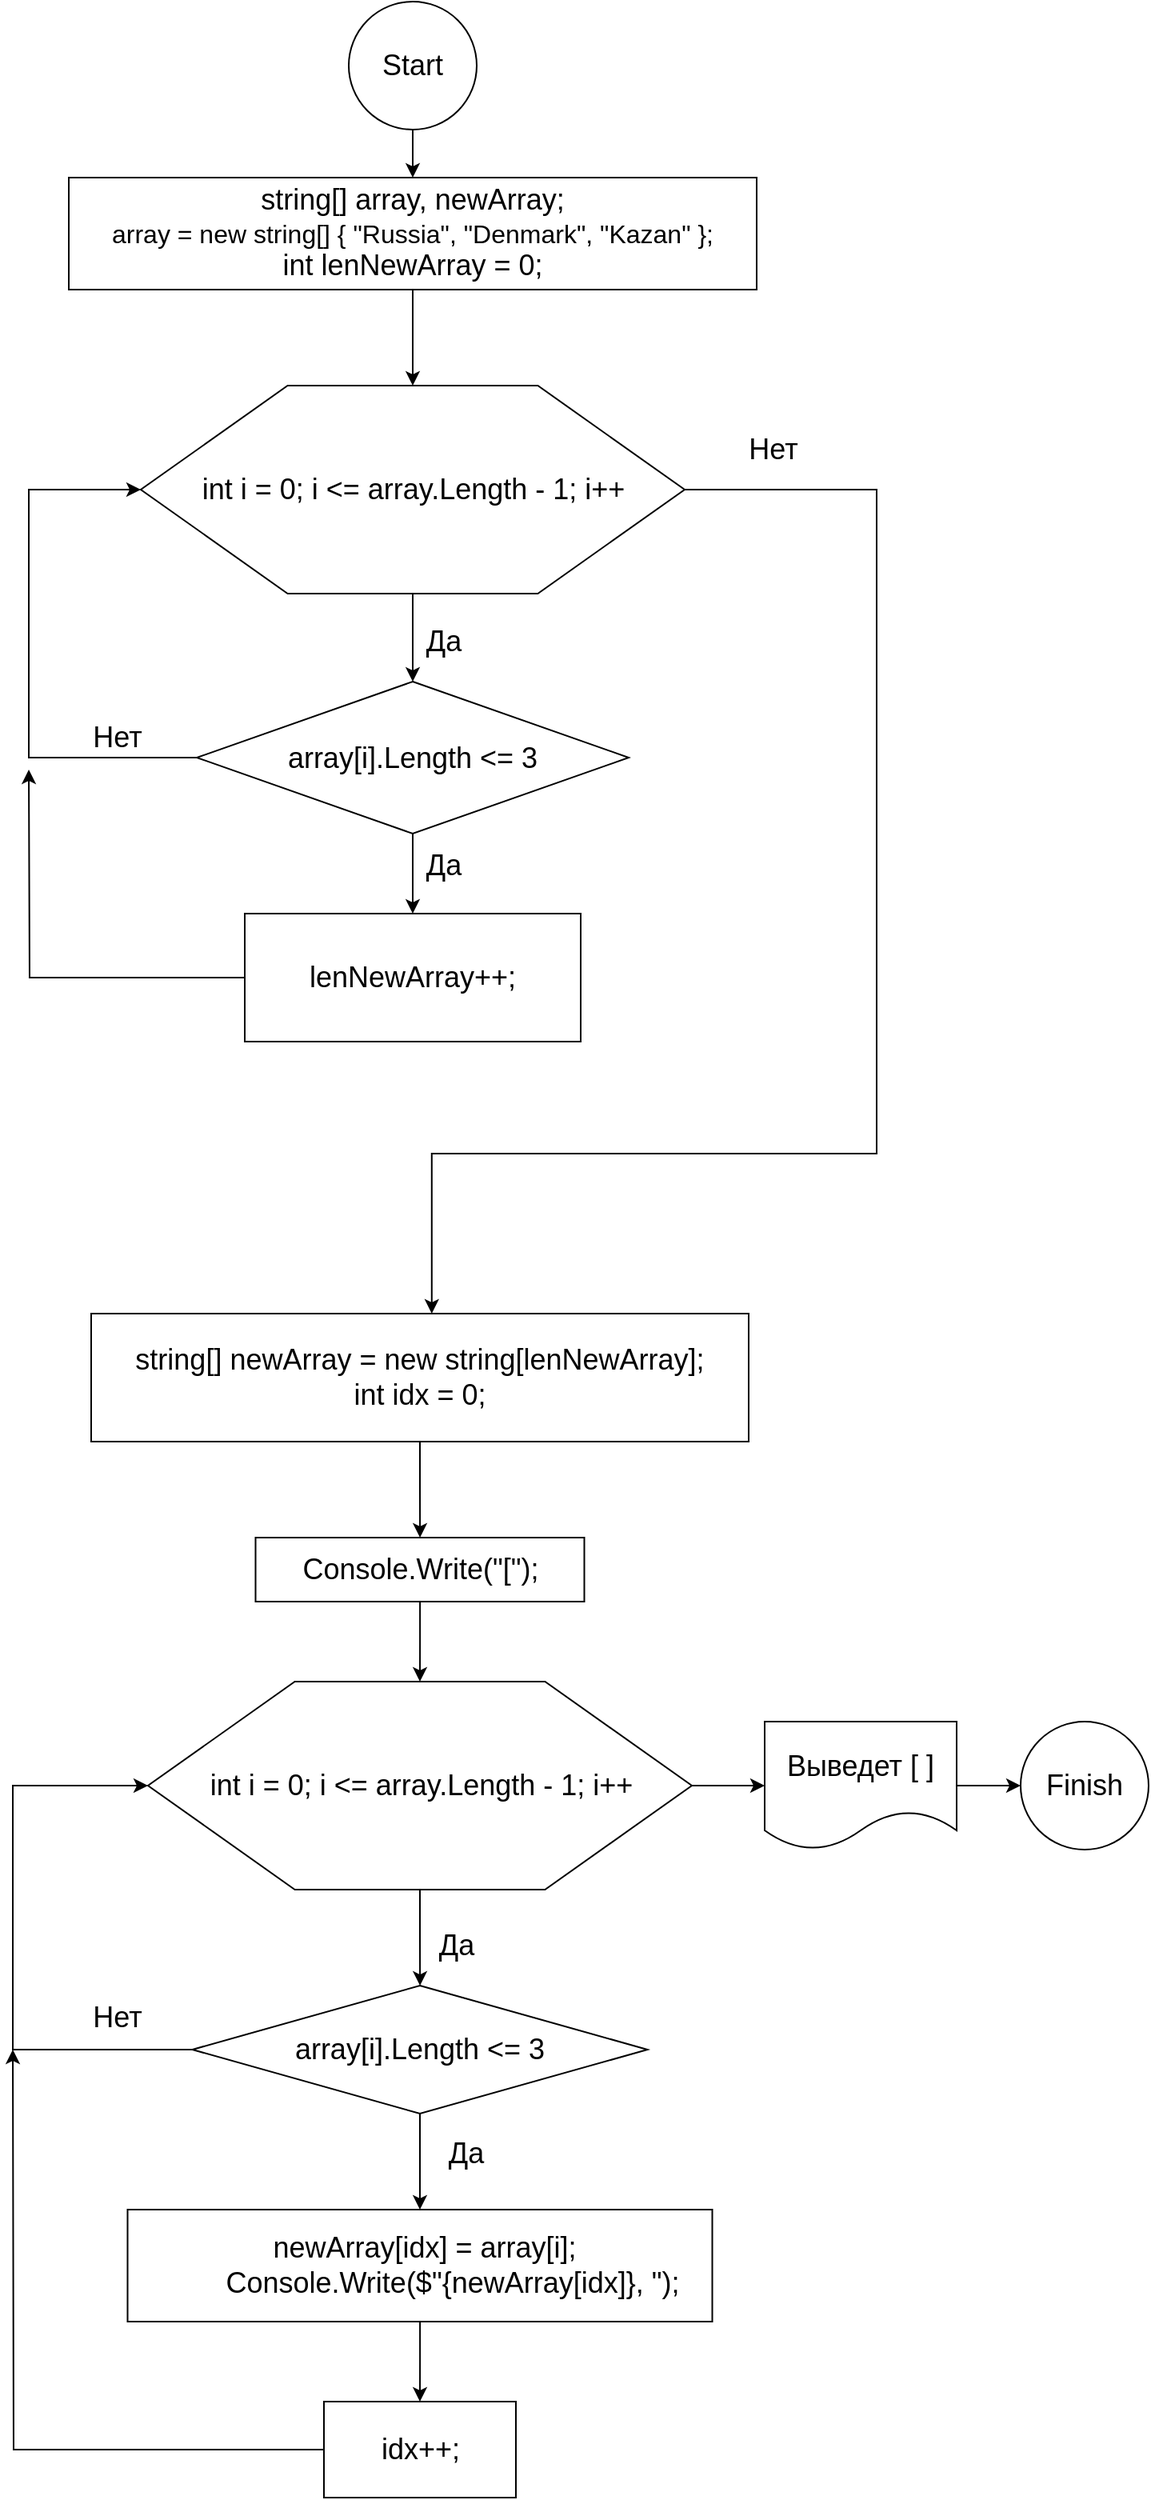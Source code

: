 <mxfile version="24.8.6">
  <diagram id="C5RBs43oDa-KdzZeNtuy" name="Page-1">
    <mxGraphModel dx="1194" dy="716" grid="1" gridSize="10" guides="1" tooltips="1" connect="1" arrows="1" fold="1" page="1" pageScale="1" pageWidth="827" pageHeight="1169" math="0" shadow="0">
      <root>
        <mxCell id="WIyWlLk6GJQsqaUBKTNV-0" />
        <mxCell id="WIyWlLk6GJQsqaUBKTNV-1" parent="WIyWlLk6GJQsqaUBKTNV-0" />
        <mxCell id="3YqaL3FhDLGc0NVvFyrv-4" value="" style="edgeStyle=orthogonalEdgeStyle;rounded=0;orthogonalLoop=1;jettySize=auto;html=1;" edge="1" parent="WIyWlLk6GJQsqaUBKTNV-1" source="3YqaL3FhDLGc0NVvFyrv-0" target="3YqaL3FhDLGc0NVvFyrv-3">
          <mxGeometry relative="1" as="geometry" />
        </mxCell>
        <mxCell id="3YqaL3FhDLGc0NVvFyrv-0" value="&lt;font style=&quot;font-size: 18px;&quot;&gt;Start&lt;/font&gt;" style="ellipse;whiteSpace=wrap;html=1;aspect=fixed;" vertex="1" parent="WIyWlLk6GJQsqaUBKTNV-1">
          <mxGeometry x="269" width="80" height="80" as="geometry" />
        </mxCell>
        <mxCell id="3YqaL3FhDLGc0NVvFyrv-1" value="&lt;font style=&quot;font-size: 18px;&quot;&gt;Finish&lt;/font&gt;" style="ellipse;whiteSpace=wrap;html=1;aspect=fixed;" vertex="1" parent="WIyWlLk6GJQsqaUBKTNV-1">
          <mxGeometry x="689" y="1075" width="80" height="80" as="geometry" />
        </mxCell>
        <mxCell id="3YqaL3FhDLGc0NVvFyrv-33" style="edgeStyle=orthogonalEdgeStyle;rounded=0;orthogonalLoop=1;jettySize=auto;html=1;entryX=0.5;entryY=0;entryDx=0;entryDy=0;fontFamily=Helvetica;fontSize=12;fontColor=default;resizable=1;" edge="1" parent="WIyWlLk6GJQsqaUBKTNV-1" source="3YqaL3FhDLGc0NVvFyrv-3" target="3YqaL3FhDLGc0NVvFyrv-11">
          <mxGeometry relative="1" as="geometry" />
        </mxCell>
        <mxCell id="3YqaL3FhDLGc0NVvFyrv-3" value="&lt;div&gt;&lt;font style=&quot;font-size: 18px;&quot;&gt;string[] array, newArray;&lt;/font&gt;&lt;/div&gt;&lt;div&gt;&lt;font size=&quot;3&quot;&gt;array = new string[] { &quot;Russia&quot;, &quot;Denmark&quot;, &quot;Kazan&quot; };&lt;/font&gt;&lt;/div&gt;&lt;div&gt;&lt;span style=&quot;font-size: 18px;&quot;&gt;int lenNewArray = 0;&lt;/span&gt;&lt;/div&gt;" style="whiteSpace=wrap;html=1;" vertex="1" parent="WIyWlLk6GJQsqaUBKTNV-1">
          <mxGeometry x="94" y="110" width="430" height="70" as="geometry" />
        </mxCell>
        <mxCell id="3YqaL3FhDLGc0NVvFyrv-20" value="" style="edgeStyle=orthogonalEdgeStyle;rounded=0;orthogonalLoop=1;jettySize=auto;html=1;fontFamily=Helvetica;fontSize=12;fontColor=default;resizable=1;" edge="1" parent="WIyWlLk6GJQsqaUBKTNV-1" source="3YqaL3FhDLGc0NVvFyrv-11" target="3YqaL3FhDLGc0NVvFyrv-19">
          <mxGeometry relative="1" as="geometry" />
        </mxCell>
        <object label="&lt;div style=&quot;&quot;&gt;int i = 0; i &amp;lt;= array.Length - 1; i++&lt;/div&gt;" id="3YqaL3FhDLGc0NVvFyrv-11">
          <mxCell style="verticalLabelPosition=middle;verticalAlign=middle;html=1;shape=hexagon;perimeter=hexagonPerimeter2;arcSize=6;size=0.27;movable=1;resizable=1;rotatable=1;deletable=1;editable=1;locked=0;connectable=1;fillColor=none;fontSize=18;labelPosition=center;align=center;" vertex="1" parent="WIyWlLk6GJQsqaUBKTNV-1">
            <mxGeometry x="139" y="240" width="340" height="130" as="geometry" />
          </mxCell>
        </object>
        <mxCell id="3YqaL3FhDLGc0NVvFyrv-15" value="&lt;font style=&quot;font-size: 18px;&quot;&gt;Да&lt;/font&gt;" style="text;html=1;align=center;verticalAlign=middle;resizable=1;points=[];autosize=1;strokeColor=none;fillColor=none;fontFamily=Helvetica;fontSize=12;fontColor=default;" vertex="1" parent="WIyWlLk6GJQsqaUBKTNV-1">
          <mxGeometry x="303" y="380" width="50" height="40" as="geometry" />
        </mxCell>
        <mxCell id="3YqaL3FhDLGc0NVvFyrv-36" style="edgeStyle=orthogonalEdgeStyle;rounded=0;orthogonalLoop=1;jettySize=auto;html=1;fontFamily=Helvetica;fontSize=12;fontColor=default;resizable=1;" edge="1" parent="WIyWlLk6GJQsqaUBKTNV-1" source="3YqaL3FhDLGc0NVvFyrv-16">
          <mxGeometry relative="1" as="geometry">
            <mxPoint x="69" y="480" as="targetPoint" />
          </mxGeometry>
        </mxCell>
        <mxCell id="3YqaL3FhDLGc0NVvFyrv-16" value="lenNewArray++;" style="whiteSpace=wrap;html=1;fontSize=18;fillColor=none;arcSize=6;resizable=1;" vertex="1" parent="WIyWlLk6GJQsqaUBKTNV-1">
          <mxGeometry x="204" y="570" width="210" height="80" as="geometry" />
        </mxCell>
        <mxCell id="3YqaL3FhDLGc0NVvFyrv-18" value="&lt;font style=&quot;font-size: 18px;&quot;&gt;Да&lt;/font&gt;" style="text;html=1;align=center;verticalAlign=middle;resizable=1;points=[];autosize=1;strokeColor=none;fillColor=none;fontFamily=Helvetica;fontSize=12;fontColor=default;" vertex="1" parent="WIyWlLk6GJQsqaUBKTNV-1">
          <mxGeometry x="303" y="520" width="50" height="40" as="geometry" />
        </mxCell>
        <mxCell id="3YqaL3FhDLGc0NVvFyrv-21" value="" style="edgeStyle=orthogonalEdgeStyle;rounded=0;orthogonalLoop=1;jettySize=auto;html=1;fontFamily=Helvetica;fontSize=12;fontColor=default;resizable=1;" edge="1" parent="WIyWlLk6GJQsqaUBKTNV-1" source="3YqaL3FhDLGc0NVvFyrv-19" target="3YqaL3FhDLGc0NVvFyrv-16">
          <mxGeometry relative="1" as="geometry" />
        </mxCell>
        <mxCell id="3YqaL3FhDLGc0NVvFyrv-34" style="edgeStyle=orthogonalEdgeStyle;rounded=0;orthogonalLoop=1;jettySize=auto;html=1;entryX=0;entryY=0.5;entryDx=0;entryDy=0;fontFamily=Helvetica;fontSize=12;fontColor=default;resizable=1;" edge="1" parent="WIyWlLk6GJQsqaUBKTNV-1" source="3YqaL3FhDLGc0NVvFyrv-19" target="3YqaL3FhDLGc0NVvFyrv-11">
          <mxGeometry relative="1" as="geometry">
            <Array as="points">
              <mxPoint x="69" y="473" />
              <mxPoint x="69" y="305" />
            </Array>
          </mxGeometry>
        </mxCell>
        <mxCell id="3YqaL3FhDLGc0NVvFyrv-19" value="&lt;span style=&quot;font-size: 18px; text-wrap-mode: nowrap;&quot;&gt;array[i].Length &amp;lt;= 3&lt;/span&gt;" style="rhombus;whiteSpace=wrap;html=1;strokeColor=default;align=center;verticalAlign=middle;arcSize=6;fontFamily=Helvetica;fontSize=12;fontColor=default;resizable=1;fillColor=none;" vertex="1" parent="WIyWlLk6GJQsqaUBKTNV-1">
          <mxGeometry x="174" y="425" width="270" height="95" as="geometry" />
        </mxCell>
        <mxCell id="3YqaL3FhDLGc0NVvFyrv-24" value="" style="edgeStyle=orthogonalEdgeStyle;rounded=0;orthogonalLoop=1;jettySize=auto;html=1;fontFamily=Helvetica;fontSize=12;fontColor=default;resizable=1;" edge="1" parent="WIyWlLk6GJQsqaUBKTNV-1" source="3YqaL3FhDLGc0NVvFyrv-22" target="3YqaL3FhDLGc0NVvFyrv-23">
          <mxGeometry relative="1" as="geometry" />
        </mxCell>
        <mxCell id="3YqaL3FhDLGc0NVvFyrv-22" value="&lt;font style=&quot;font-size: 18px;&quot;&gt;string[] newArray = new string[lenNewArray];&lt;/font&gt;&lt;div&gt;&lt;font style=&quot;&quot;&gt;&lt;span style=&quot;font-size: 18px;&quot;&gt;int idx = 0;&lt;/span&gt;&lt;/font&gt;&lt;/div&gt;" style="whiteSpace=wrap;html=1;strokeColor=default;align=center;verticalAlign=middle;arcSize=6;fontFamily=Helvetica;fontSize=12;fontColor=default;resizable=1;fillColor=none;" vertex="1" parent="WIyWlLk6GJQsqaUBKTNV-1">
          <mxGeometry x="108" y="820" width="411" height="80" as="geometry" />
        </mxCell>
        <mxCell id="3YqaL3FhDLGc0NVvFyrv-26" value="" style="edgeStyle=orthogonalEdgeStyle;rounded=0;orthogonalLoop=1;jettySize=auto;html=1;fontFamily=Helvetica;fontSize=12;fontColor=default;resizable=1;" edge="1" parent="WIyWlLk6GJQsqaUBKTNV-1" source="3YqaL3FhDLGc0NVvFyrv-23" target="3YqaL3FhDLGc0NVvFyrv-25">
          <mxGeometry relative="1" as="geometry" />
        </mxCell>
        <mxCell id="3YqaL3FhDLGc0NVvFyrv-23" value="&lt;font style=&quot;font-size: 18px;&quot;&gt;Console.Write(&quot;[&quot;);&lt;/font&gt;" style="whiteSpace=wrap;html=1;fillColor=none;arcSize=6;resizable=1;" vertex="1" parent="WIyWlLk6GJQsqaUBKTNV-1">
          <mxGeometry x="210.75" y="960" width="205.5" height="40" as="geometry" />
        </mxCell>
        <mxCell id="3YqaL3FhDLGc0NVvFyrv-28" value="" style="edgeStyle=orthogonalEdgeStyle;rounded=0;orthogonalLoop=1;jettySize=auto;html=1;fontFamily=Helvetica;fontSize=12;fontColor=default;resizable=1;" edge="1" parent="WIyWlLk6GJQsqaUBKTNV-1" source="3YqaL3FhDLGc0NVvFyrv-25" target="3YqaL3FhDLGc0NVvFyrv-27">
          <mxGeometry relative="1" as="geometry" />
        </mxCell>
        <mxCell id="3YqaL3FhDLGc0NVvFyrv-51" value="" style="edgeStyle=orthogonalEdgeStyle;rounded=0;orthogonalLoop=1;jettySize=auto;html=1;fontFamily=Helvetica;fontSize=12;fontColor=default;resizable=1;" edge="1" parent="WIyWlLk6GJQsqaUBKTNV-1" source="3YqaL3FhDLGc0NVvFyrv-25" target="3YqaL3FhDLGc0NVvFyrv-50">
          <mxGeometry relative="1" as="geometry" />
        </mxCell>
        <object label="&lt;div style=&quot;&quot;&gt;int i = 0; i &amp;lt;= array.Length - 1; i++&lt;/div&gt;" id="3YqaL3FhDLGc0NVvFyrv-25">
          <mxCell style="verticalLabelPosition=middle;verticalAlign=middle;html=1;shape=hexagon;perimeter=hexagonPerimeter2;arcSize=6;size=0.27;movable=1;resizable=1;rotatable=1;deletable=1;editable=1;locked=0;connectable=1;fillColor=none;fontSize=18;labelPosition=center;align=center;" vertex="1" parent="WIyWlLk6GJQsqaUBKTNV-1">
            <mxGeometry x="143.5" y="1050" width="340" height="130" as="geometry" />
          </mxCell>
        </object>
        <mxCell id="3YqaL3FhDLGc0NVvFyrv-31" value="" style="edgeStyle=orthogonalEdgeStyle;rounded=0;orthogonalLoop=1;jettySize=auto;html=1;fontFamily=Helvetica;fontSize=12;fontColor=default;resizable=1;" edge="1" parent="WIyWlLk6GJQsqaUBKTNV-1" source="3YqaL3FhDLGc0NVvFyrv-27" target="3YqaL3FhDLGc0NVvFyrv-30">
          <mxGeometry relative="1" as="geometry" />
        </mxCell>
        <mxCell id="3YqaL3FhDLGc0NVvFyrv-45" style="edgeStyle=orthogonalEdgeStyle;rounded=0;orthogonalLoop=1;jettySize=auto;html=1;entryX=0;entryY=0.5;entryDx=0;entryDy=0;fontFamily=Helvetica;fontSize=12;fontColor=default;resizable=1;" edge="1" parent="WIyWlLk6GJQsqaUBKTNV-1" source="3YqaL3FhDLGc0NVvFyrv-27" target="3YqaL3FhDLGc0NVvFyrv-25">
          <mxGeometry relative="1" as="geometry">
            <Array as="points">
              <mxPoint x="59" y="1280" />
              <mxPoint x="59" y="1115" />
            </Array>
          </mxGeometry>
        </mxCell>
        <mxCell id="3YqaL3FhDLGc0NVvFyrv-27" value="array[i].Length &amp;lt;= 3" style="rhombus;whiteSpace=wrap;html=1;fontSize=18;fillColor=none;arcSize=6;resizable=1;" vertex="1" parent="WIyWlLk6GJQsqaUBKTNV-1">
          <mxGeometry x="171.25" y="1240" width="284.5" height="80" as="geometry" />
        </mxCell>
        <mxCell id="3YqaL3FhDLGc0NVvFyrv-29" value="&lt;font style=&quot;font-size: 18px;&quot;&gt;Да&lt;/font&gt;" style="text;html=1;align=center;verticalAlign=middle;resizable=1;points=[];autosize=1;strokeColor=none;fillColor=none;fontFamily=Helvetica;fontSize=12;fontColor=default;" vertex="1" parent="WIyWlLk6GJQsqaUBKTNV-1">
          <mxGeometry x="313" y="1190" width="46" height="50" as="geometry" />
        </mxCell>
        <mxCell id="3YqaL3FhDLGc0NVvFyrv-48" value="" style="edgeStyle=orthogonalEdgeStyle;rounded=0;orthogonalLoop=1;jettySize=auto;html=1;fontFamily=Helvetica;fontSize=12;fontColor=default;resizable=1;" edge="1" parent="WIyWlLk6GJQsqaUBKTNV-1" source="3YqaL3FhDLGc0NVvFyrv-30" target="3YqaL3FhDLGc0NVvFyrv-47">
          <mxGeometry relative="1" as="geometry" />
        </mxCell>
        <mxCell id="3YqaL3FhDLGc0NVvFyrv-30" value="&lt;div&gt;&amp;nbsp;newArray[idx] = array[i];&lt;/div&gt;&lt;div&gt;&amp;nbsp; &amp;nbsp; &amp;nbsp; &amp;nbsp; Console.Write($&quot;{newArray[idx]}, &quot;);&lt;/div&gt;" style="whiteSpace=wrap;html=1;fontSize=18;fillColor=none;arcSize=6;resizable=1;" vertex="1" parent="WIyWlLk6GJQsqaUBKTNV-1">
          <mxGeometry x="130.75" y="1380" width="365.5" height="70" as="geometry" />
        </mxCell>
        <mxCell id="3YqaL3FhDLGc0NVvFyrv-32" value="&lt;font style=&quot;font-size: 18px;&quot;&gt;Да&lt;/font&gt;" style="text;html=1;align=center;verticalAlign=middle;resizable=1;points=[];autosize=1;strokeColor=none;fillColor=none;fontFamily=Helvetica;fontSize=12;fontColor=default;" vertex="1" parent="WIyWlLk6GJQsqaUBKTNV-1">
          <mxGeometry x="319" y="1320" width="46" height="50" as="geometry" />
        </mxCell>
        <mxCell id="3YqaL3FhDLGc0NVvFyrv-35" value="&lt;font style=&quot;font-size: 18px;&quot;&gt;Нет&lt;/font&gt;" style="text;html=1;align=center;verticalAlign=middle;resizable=1;points=[];autosize=1;strokeColor=none;fillColor=none;fontFamily=Helvetica;fontSize=12;fontColor=default;" vertex="1" parent="WIyWlLk6GJQsqaUBKTNV-1">
          <mxGeometry x="99" y="440" width="50" height="40" as="geometry" />
        </mxCell>
        <mxCell id="3YqaL3FhDLGc0NVvFyrv-40" style="edgeStyle=orthogonalEdgeStyle;rounded=0;orthogonalLoop=1;jettySize=auto;html=1;entryX=0.518;entryY=0;entryDx=0;entryDy=0;entryPerimeter=0;fontFamily=Helvetica;fontSize=12;fontColor=default;resizable=1;exitX=1;exitY=0.5;exitDx=0;exitDy=0;" edge="1" parent="WIyWlLk6GJQsqaUBKTNV-1" source="3YqaL3FhDLGc0NVvFyrv-11" target="3YqaL3FhDLGc0NVvFyrv-22">
          <mxGeometry relative="1" as="geometry">
            <Array as="points">
              <mxPoint x="599" y="305" />
              <mxPoint x="599" y="720" />
              <mxPoint x="321" y="720" />
            </Array>
          </mxGeometry>
        </mxCell>
        <mxCell id="3YqaL3FhDLGc0NVvFyrv-42" value="" style="edgeLabel;html=1;align=center;verticalAlign=middle;resizable=0;points=[];strokeColor=default;arcSize=6;fontFamily=Helvetica;fontSize=12;fontColor=default;fillColor=none;" vertex="1" connectable="0" parent="3YqaL3FhDLGc0NVvFyrv-40">
          <mxGeometry x="0.534" relative="1" as="geometry">
            <mxPoint as="offset" />
          </mxGeometry>
        </mxCell>
        <mxCell id="3YqaL3FhDLGc0NVvFyrv-43" value="&lt;font style=&quot;font-size: 18px;&quot;&gt;Нет&lt;/font&gt;" style="text;html=1;align=center;verticalAlign=middle;resizable=1;points=[];autosize=1;strokeColor=none;fillColor=none;fontFamily=Helvetica;fontSize=12;fontColor=default;" vertex="1" parent="WIyWlLk6GJQsqaUBKTNV-1">
          <mxGeometry x="509" y="260" width="50" height="40" as="geometry" />
        </mxCell>
        <mxCell id="3YqaL3FhDLGc0NVvFyrv-46" value="&lt;font style=&quot;font-size: 18px;&quot;&gt;Нет&lt;/font&gt;" style="text;html=1;align=center;verticalAlign=middle;resizable=1;points=[];autosize=1;strokeColor=none;fillColor=none;fontFamily=Helvetica;fontSize=12;fontColor=default;" vertex="1" parent="WIyWlLk6GJQsqaUBKTNV-1">
          <mxGeometry x="99" y="1240" width="50" height="40" as="geometry" />
        </mxCell>
        <mxCell id="3YqaL3FhDLGc0NVvFyrv-49" style="edgeStyle=orthogonalEdgeStyle;rounded=0;orthogonalLoop=1;jettySize=auto;html=1;fontFamily=Helvetica;fontSize=12;fontColor=default;resizable=1;" edge="1" parent="WIyWlLk6GJQsqaUBKTNV-1" source="3YqaL3FhDLGc0NVvFyrv-47">
          <mxGeometry relative="1" as="geometry">
            <mxPoint x="59" y="1280" as="targetPoint" />
          </mxGeometry>
        </mxCell>
        <mxCell id="3YqaL3FhDLGc0NVvFyrv-47" value="idx++;" style="whiteSpace=wrap;html=1;fontSize=18;fillColor=none;arcSize=6;resizable=1;" vertex="1" parent="WIyWlLk6GJQsqaUBKTNV-1">
          <mxGeometry x="253.5" y="1500" width="120" height="60" as="geometry" />
        </mxCell>
        <mxCell id="3YqaL3FhDLGc0NVvFyrv-52" value="" style="edgeStyle=orthogonalEdgeStyle;rounded=0;orthogonalLoop=1;jettySize=auto;html=1;fontFamily=Helvetica;fontSize=12;fontColor=default;resizable=1;" edge="1" parent="WIyWlLk6GJQsqaUBKTNV-1" source="3YqaL3FhDLGc0NVvFyrv-50" target="3YqaL3FhDLGc0NVvFyrv-1">
          <mxGeometry relative="1" as="geometry" />
        </mxCell>
        <mxCell id="3YqaL3FhDLGc0NVvFyrv-50" value="Выведет [ ]" style="shape=document;whiteSpace=wrap;html=1;boundedLbl=1;fontSize=18;fillColor=none;arcSize=6;resizable=1;" vertex="1" parent="WIyWlLk6GJQsqaUBKTNV-1">
          <mxGeometry x="529" y="1075" width="120" height="80" as="geometry" />
        </mxCell>
      </root>
    </mxGraphModel>
  </diagram>
</mxfile>
